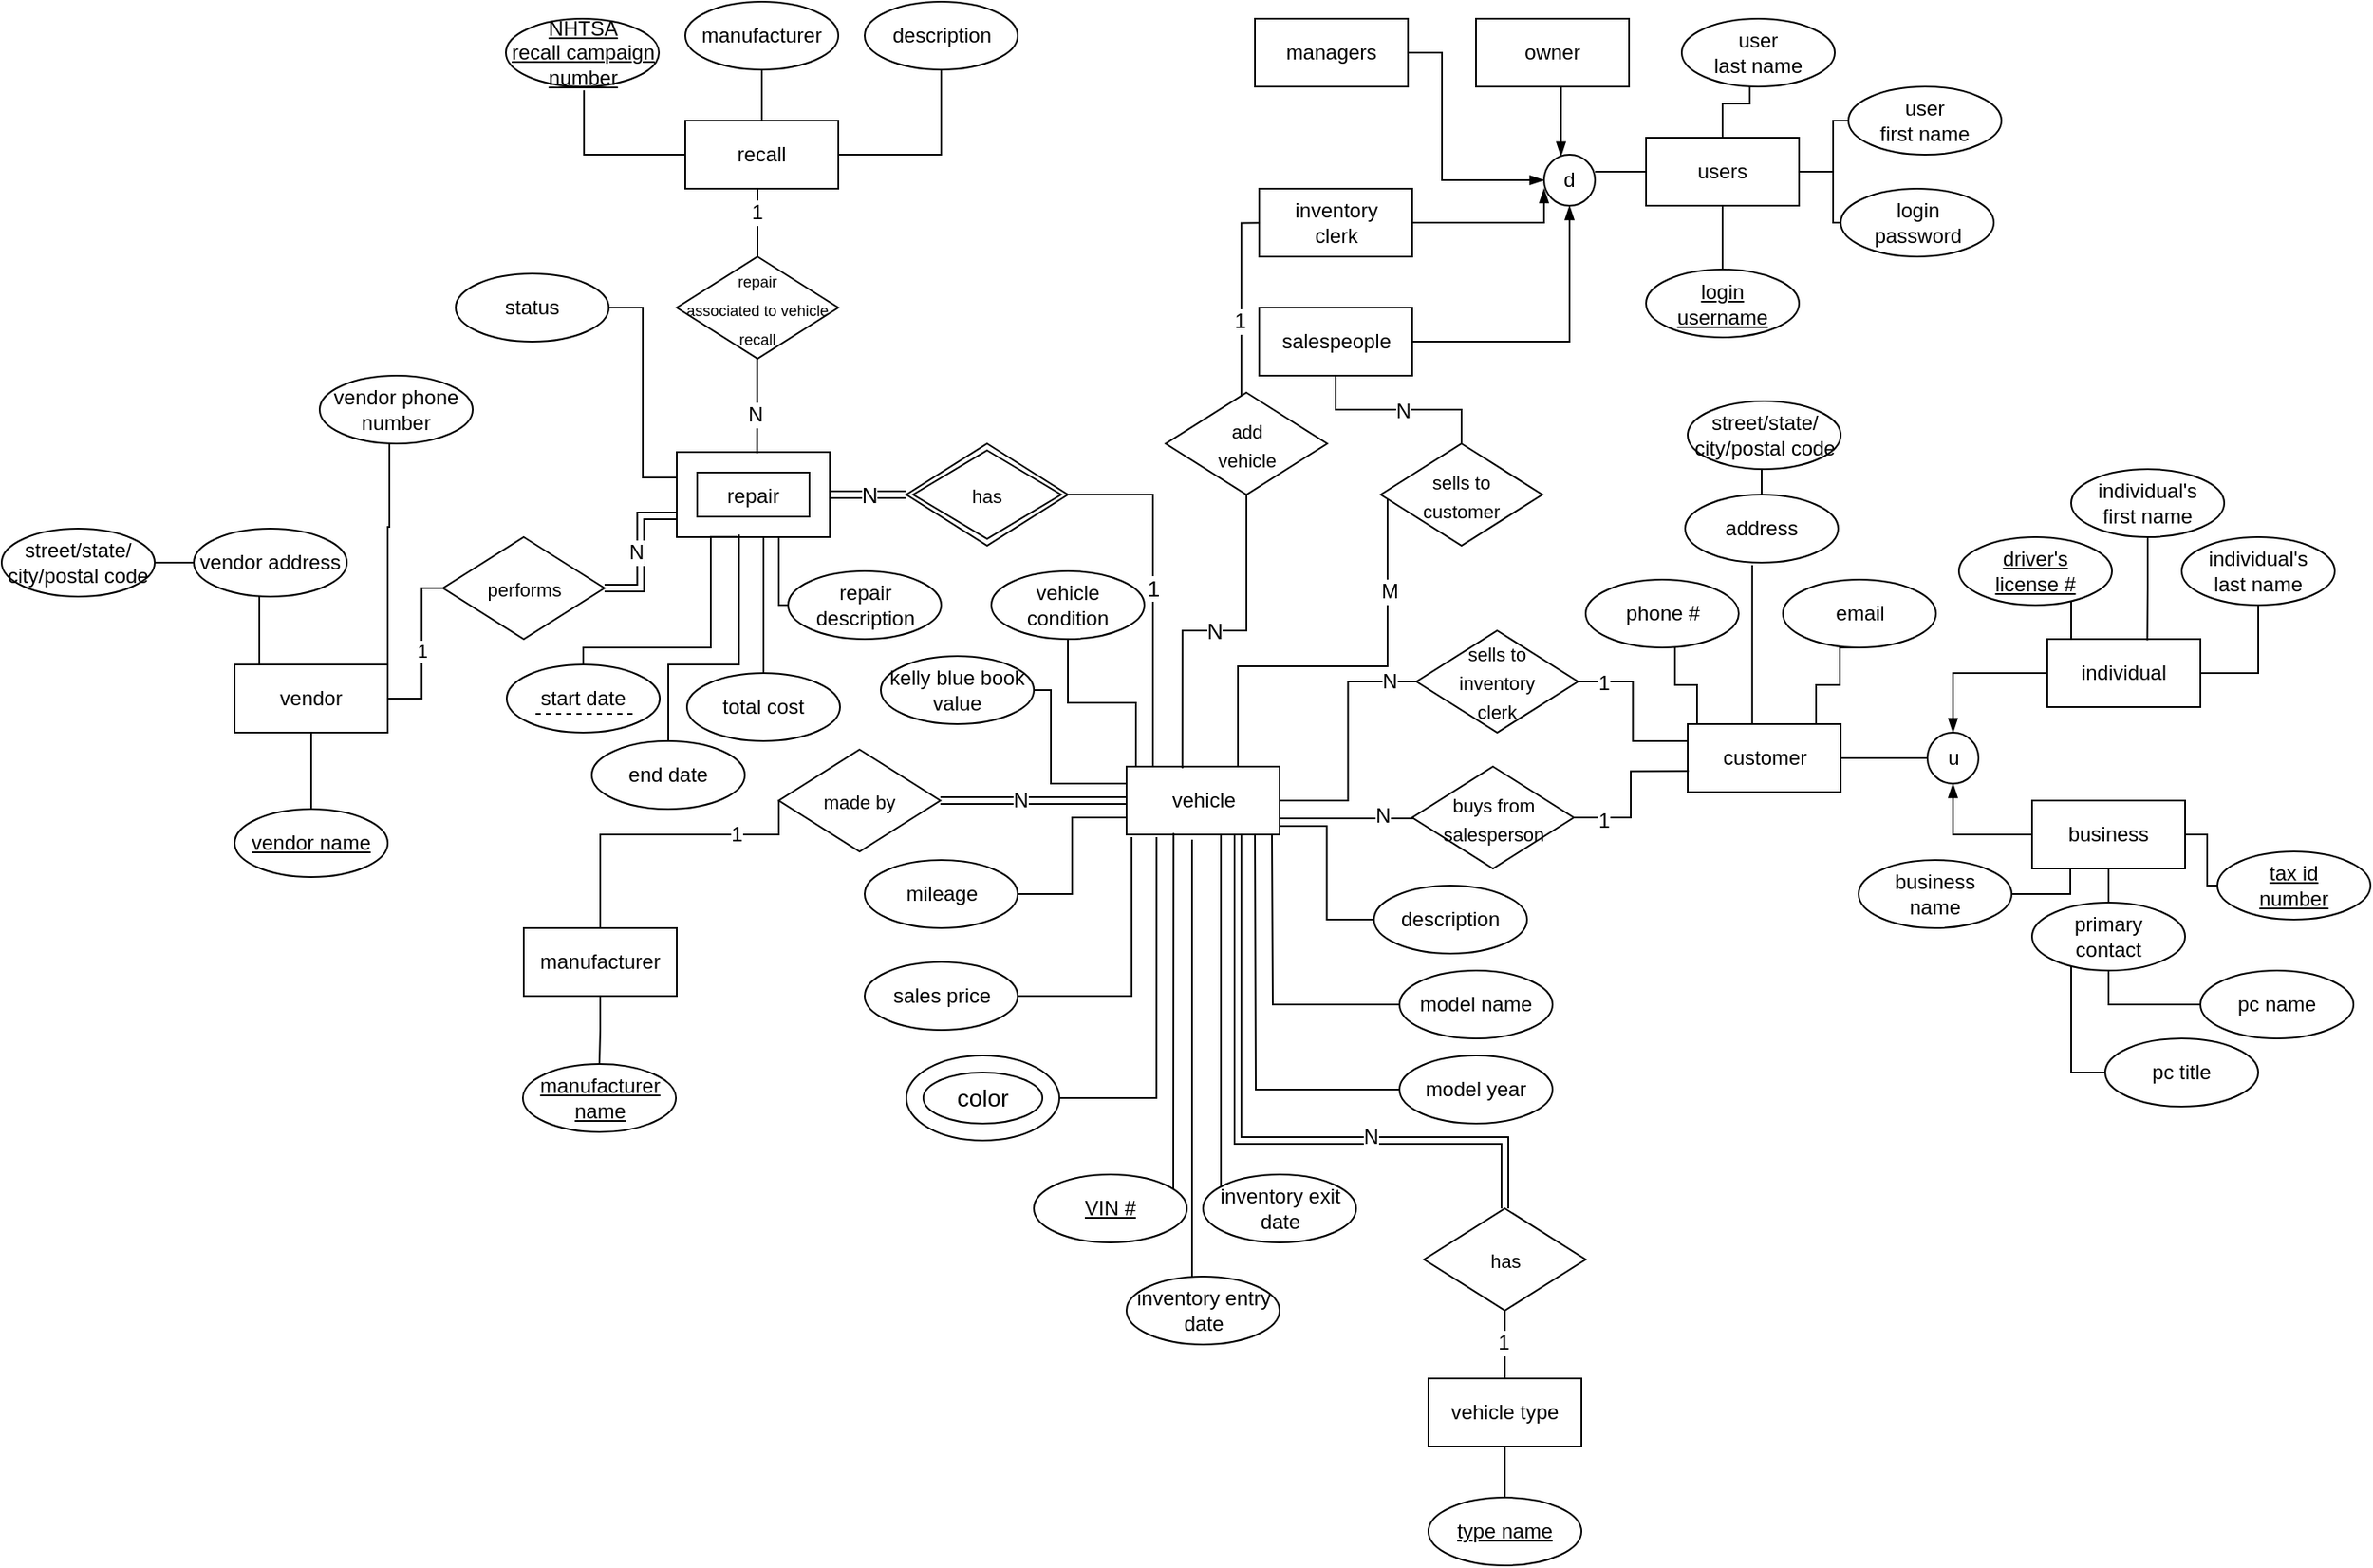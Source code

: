 <mxfile version="10.7.5" type="google"><diagram id="W2DYp6Pfew0mi47RgegF" name="Page-1"><mxGraphModel dx="1655" dy="1715" grid="1" gridSize="10" guides="1" tooltips="1" connect="1" arrows="1" fold="1" page="1" pageScale="1" pageWidth="850" pageHeight="1100" math="0" shadow="0"><root><mxCell id="0"/><mxCell id="1" parent="0"/><mxCell id="PdrXbIxTMjw9efJL4tuT-87" style="edgeStyle=orthogonalEdgeStyle;rounded=0;orthogonalLoop=1;jettySize=auto;html=1;entryX=1;entryY=0.333;entryDx=0;entryDy=0;entryPerimeter=0;fontSize=13;endArrow=none;endFill=0;" parent="1" source="PdrXbIxTMjw9efJL4tuT-6" target="PdrXbIxTMjw9efJL4tuT-11" edge="1"><mxGeometry relative="1" as="geometry"/></mxCell><mxCell id="PdrXbIxTMjw9efJL4tuT-89" style="edgeStyle=orthogonalEdgeStyle;orthogonalLoop=1;jettySize=auto;html=1;fontSize=13;strokeColor=#000000;rounded=0;startArrow=none;startFill=0;endArrow=none;endFill=0;" parent="1" source="PdrXbIxTMjw9efJL4tuT-6" target="PdrXbIxTMjw9efJL4tuT-10" edge="1"><mxGeometry relative="1" as="geometry"><Array as="points"><mxPoint x="625" y="20"/><mxPoint x="641" y="20"/></Array></mxGeometry></mxCell><mxCell id="PdrXbIxTMjw9efJL4tuT-90" style="edgeStyle=orthogonalEdgeStyle;rounded=0;orthogonalLoop=1;jettySize=auto;html=1;startArrow=none;startFill=0;endArrow=none;endFill=0;strokeColor=#000000;fontSize=13;" parent="1" source="PdrXbIxTMjw9efJL4tuT-6" target="PdrXbIxTMjw9efJL4tuT-8" edge="1"><mxGeometry relative="1" as="geometry"/></mxCell><mxCell id="PdrXbIxTMjw9efJL4tuT-91" style="edgeStyle=orthogonalEdgeStyle;rounded=0;orthogonalLoop=1;jettySize=auto;html=1;entryX=0;entryY=0.5;entryDx=0;entryDy=0;startArrow=none;startFill=0;endArrow=none;endFill=0;strokeColor=#000000;fontSize=13;" parent="1" source="PdrXbIxTMjw9efJL4tuT-6" target="PdrXbIxTMjw9efJL4tuT-9" edge="1"><mxGeometry relative="1" as="geometry"/></mxCell><mxCell id="PdrXbIxTMjw9efJL4tuT-92" style="edgeStyle=orthogonalEdgeStyle;rounded=0;orthogonalLoop=1;jettySize=auto;html=1;startArrow=none;startFill=0;endArrow=none;endFill=0;strokeColor=#000000;fontSize=13;" parent="1" source="PdrXbIxTMjw9efJL4tuT-6" target="PdrXbIxTMjw9efJL4tuT-7" edge="1"><mxGeometry relative="1" as="geometry"/></mxCell><mxCell id="PdrXbIxTMjw9efJL4tuT-6" value="users&lt;br&gt;" style="rounded=0;whiteSpace=wrap;html=1;" parent="1" vertex="1"><mxGeometry x="580" y="40" width="90" height="40" as="geometry"/></mxCell><mxCell id="PdrXbIxTMjw9efJL4tuT-7" value="login&lt;br&gt;password" style="ellipse;whiteSpace=wrap;html=1;" parent="1" vertex="1"><mxGeometry x="694.5" y="70" width="90" height="40" as="geometry"/></mxCell><mxCell id="PdrXbIxTMjw9efJL4tuT-8" value="&lt;u&gt;login&lt;br&gt;username&lt;/u&gt;" style="ellipse;whiteSpace=wrap;html=1;" parent="1" vertex="1"><mxGeometry x="580" y="117.5" width="90" height="40" as="geometry"/></mxCell><mxCell id="PdrXbIxTMjw9efJL4tuT-9" value="user&lt;br&gt;first name&lt;br&gt;" style="ellipse;whiteSpace=wrap;html=1;" parent="1" vertex="1"><mxGeometry x="699" y="10" width="90" height="40" as="geometry"/></mxCell><mxCell id="PdrXbIxTMjw9efJL4tuT-10" value="user&lt;br&gt;last name&lt;br&gt;" style="ellipse;whiteSpace=wrap;html=1;" parent="1" vertex="1"><mxGeometry x="601" y="-30" width="90" height="40" as="geometry"/></mxCell><mxCell id="PdrXbIxTMjw9efJL4tuT-88" style="edgeStyle=orthogonalEdgeStyle;rounded=0;orthogonalLoop=1;jettySize=auto;html=1;entryX=0.556;entryY=1;entryDx=0;entryDy=0;entryPerimeter=0;fontSize=13;startArrow=blockThin;startFill=1;endArrow=none;endFill=0;" parent="1" source="PdrXbIxTMjw9efJL4tuT-11" target="PdrXbIxTMjw9efJL4tuT-12" edge="1"><mxGeometry relative="1" as="geometry"><Array as="points"><mxPoint x="530" y="30"/></Array></mxGeometry></mxCell><mxCell id="PdrXbIxTMjw9efJL4tuT-11" value="d" style="ellipse;whiteSpace=wrap;html=1;aspect=fixed;" parent="1" vertex="1"><mxGeometry x="520" y="50" width="30" height="30" as="geometry"/></mxCell><mxCell id="PdrXbIxTMjw9efJL4tuT-12" value="owner&lt;br&gt;" style="rounded=0;whiteSpace=wrap;html=1;" parent="1" vertex="1"><mxGeometry x="480" y="-30" width="90" height="40" as="geometry"/></mxCell><mxCell id="PdrXbIxTMjw9efJL4tuT-93" style="edgeStyle=orthogonalEdgeStyle;rounded=0;orthogonalLoop=1;jettySize=auto;html=1;entryX=0;entryY=0.5;entryDx=0;entryDy=0;startArrow=none;startFill=0;endArrow=blockThin;endFill=1;strokeColor=#000000;fontSize=13;" parent="1" source="PdrXbIxTMjw9efJL4tuT-13" target="PdrXbIxTMjw9efJL4tuT-11" edge="1"><mxGeometry relative="1" as="geometry"><Array as="points"><mxPoint x="460" y="-10"/><mxPoint x="460" y="65"/></Array></mxGeometry></mxCell><mxCell id="PdrXbIxTMjw9efJL4tuT-13" value="managers&lt;br&gt;" style="rounded=0;whiteSpace=wrap;html=1;" parent="1" vertex="1"><mxGeometry x="350" y="-30" width="90" height="40" as="geometry"/></mxCell><mxCell id="PdrXbIxTMjw9efJL4tuT-95" style="edgeStyle=orthogonalEdgeStyle;orthogonalLoop=1;jettySize=auto;html=1;startArrow=none;startFill=0;endArrow=blockThin;endFill=1;strokeColor=#000000;fontSize=13;rounded=0;" parent="1" source="PdrXbIxTMjw9efJL4tuT-14" edge="1"><mxGeometry relative="1" as="geometry"><mxPoint x="520" y="70" as="targetPoint"/><Array as="points"><mxPoint x="520" y="90"/></Array></mxGeometry></mxCell><mxCell id="PdrXbIxTMjw9efJL4tuT-97" value="1" style="edgeStyle=orthogonalEdgeStyle;rounded=0;orthogonalLoop=1;jettySize=auto;html=1;startArrow=none;startFill=0;endArrow=none;endFill=0;strokeColor=#000000;fontSize=13;entryX=1;entryY=0.5;entryDx=0;entryDy=0;" parent="1" source="PdrXbIxTMjw9efJL4tuT-17" target="PdrXbIxTMjw9efJL4tuT-58" edge="1"><mxGeometry relative="1" as="geometry"><Array as="points"><mxPoint x="290" y="250"/></Array></mxGeometry></mxCell><mxCell id="PdrXbIxTMjw9efJL4tuT-99" style="edgeStyle=orthogonalEdgeStyle;rounded=0;orthogonalLoop=1;jettySize=auto;html=1;entryX=0.5;entryY=0;entryDx=0;entryDy=0;startArrow=none;startFill=0;endArrow=none;endFill=0;strokeColor=#000000;fontSize=13;" parent="1" edge="1"><mxGeometry relative="1" as="geometry"><Array as="points"><mxPoint x="342" y="90"/><mxPoint x="342" y="220"/></Array><mxPoint x="354.5" y="90.167" as="sourcePoint"/><mxPoint x="346.167" y="220.167" as="targetPoint"/></mxGeometry></mxCell><mxCell id="oKi_xjAxrb4NkEaOwBJ5-7" value="1" style="text;html=1;resizable=0;points=[];align=center;verticalAlign=middle;labelBackgroundColor=#ffffff;" vertex="1" connectable="0" parent="PdrXbIxTMjw9efJL4tuT-99"><mxGeometry x="-0.045" y="-1" relative="1" as="geometry"><mxPoint as="offset"/></mxGeometry></mxCell><mxCell id="PdrXbIxTMjw9efJL4tuT-14" value="inventory&lt;br&gt;clerk&lt;br&gt;" style="rounded=0;whiteSpace=wrap;html=1;" parent="1" vertex="1"><mxGeometry x="352.5" y="70" width="90" height="40" as="geometry"/></mxCell><mxCell id="PdrXbIxTMjw9efJL4tuT-96" style="edgeStyle=orthogonalEdgeStyle;rounded=0;orthogonalLoop=1;jettySize=auto;html=1;entryX=0.5;entryY=1;entryDx=0;entryDy=0;startArrow=none;startFill=0;endArrow=blockThin;endFill=1;strokeColor=#000000;fontSize=13;" parent="1" source="PdrXbIxTMjw9efJL4tuT-15" target="PdrXbIxTMjw9efJL4tuT-11" edge="1"><mxGeometry relative="1" as="geometry"/></mxCell><mxCell id="PdrXbIxTMjw9efJL4tuT-100" style="edgeStyle=orthogonalEdgeStyle;rounded=0;orthogonalLoop=1;jettySize=auto;html=1;entryX=0.5;entryY=0;entryDx=0;entryDy=0;startArrow=none;startFill=0;endArrow=none;endFill=0;strokeColor=#000000;fontSize=13;" parent="1" source="PdrXbIxTMjw9efJL4tuT-15" target="PdrXbIxTMjw9efJL4tuT-20" edge="1"><mxGeometry relative="1" as="geometry"/></mxCell><mxCell id="oKi_xjAxrb4NkEaOwBJ5-13" value="N" style="text;html=1;resizable=0;points=[];align=center;verticalAlign=middle;labelBackgroundColor=#ffffff;" vertex="1" connectable="0" parent="PdrXbIxTMjw9efJL4tuT-100"><mxGeometry x="0.038" y="-1" relative="1" as="geometry"><mxPoint as="offset"/></mxGeometry></mxCell><mxCell id="PdrXbIxTMjw9efJL4tuT-15" value="salespeople&lt;br&gt;" style="rounded=0;whiteSpace=wrap;html=1;" parent="1" vertex="1"><mxGeometry x="352.5" y="140" width="90" height="40" as="geometry"/></mxCell><mxCell id="PdrXbIxTMjw9efJL4tuT-121" style="edgeStyle=orthogonalEdgeStyle;rounded=0;orthogonalLoop=1;jettySize=auto;html=1;entryX=0.5;entryY=1;entryDx=0;entryDy=0;startArrow=none;startFill=0;endArrow=none;endFill=0;strokeColor=#000000;fontSize=13;" parent="1" source="PdrXbIxTMjw9efJL4tuT-16" target="PdrXbIxTMjw9efJL4tuT-34" edge="1"><mxGeometry relative="1" as="geometry"><Array as="points"><mxPoint x="680" y="362"/><mxPoint x="694" y="362"/></Array></mxGeometry></mxCell><mxCell id="PdrXbIxTMjw9efJL4tuT-122" style="edgeStyle=orthogonalEdgeStyle;rounded=0;orthogonalLoop=1;jettySize=auto;html=1;startArrow=none;startFill=0;endArrow=none;endFill=0;strokeColor=#000000;fontSize=13;" parent="1" source="PdrXbIxTMjw9efJL4tuT-16" target="PdrXbIxTMjw9efJL4tuT-35" edge="1"><mxGeometry relative="1" as="geometry"><Array as="points"><mxPoint x="610" y="362"/><mxPoint x="597" y="362"/></Array></mxGeometry></mxCell><mxCell id="PdrXbIxTMjw9efJL4tuT-123" style="edgeStyle=orthogonalEdgeStyle;rounded=0;orthogonalLoop=1;jettySize=auto;html=1;entryX=0.438;entryY=1.038;entryDx=0;entryDy=0;entryPerimeter=0;startArrow=none;startFill=0;endArrow=none;endFill=0;strokeColor=#000000;fontSize=13;" parent="1" source="PdrXbIxTMjw9efJL4tuT-16" target="PdrXbIxTMjw9efJL4tuT-36" edge="1"><mxGeometry relative="1" as="geometry"><Array as="points"><mxPoint x="643" y="337"/></Array></mxGeometry></mxCell><mxCell id="PdrXbIxTMjw9efJL4tuT-16" value="customer&lt;br&gt;" style="rounded=0;whiteSpace=wrap;html=1;" parent="1" vertex="1"><mxGeometry x="604.5" y="385" width="90" height="40" as="geometry"/></mxCell><mxCell id="PdrXbIxTMjw9efJL4tuT-103" style="edgeStyle=orthogonalEdgeStyle;rounded=0;orthogonalLoop=1;jettySize=auto;html=1;entryX=0;entryY=0.5;entryDx=0;entryDy=0;startArrow=none;startFill=0;endArrow=none;endFill=0;strokeColor=#000000;fontSize=13;" parent="1" source="PdrXbIxTMjw9efJL4tuT-17" target="PdrXbIxTMjw9efJL4tuT-21" edge="1"><mxGeometry relative="1" as="geometry"/></mxCell><mxCell id="oKi_xjAxrb4NkEaOwBJ5-8" value="N" style="text;html=1;resizable=0;points=[];align=center;verticalAlign=middle;labelBackgroundColor=#ffffff;" vertex="1" connectable="0" parent="PdrXbIxTMjw9efJL4tuT-103"><mxGeometry x="0.778" relative="1" as="geometry"><mxPoint as="offset"/></mxGeometry></mxCell><mxCell id="PdrXbIxTMjw9efJL4tuT-104" style="edgeStyle=orthogonalEdgeStyle;rounded=0;orthogonalLoop=1;jettySize=auto;html=1;entryX=0.037;entryY=0.508;entryDx=0;entryDy=0;entryPerimeter=0;startArrow=none;startFill=0;endArrow=none;endFill=0;strokeColor=#000000;fontSize=13;" parent="1" source="PdrXbIxTMjw9efJL4tuT-17" target="PdrXbIxTMjw9efJL4tuT-22" edge="1"><mxGeometry relative="1" as="geometry"><Array as="points"><mxPoint x="404" y="441"/></Array></mxGeometry></mxCell><mxCell id="oKi_xjAxrb4NkEaOwBJ5-10" value="N" style="text;html=1;resizable=0;points=[];align=center;verticalAlign=middle;labelBackgroundColor=#ffffff;" vertex="1" connectable="0" parent="PdrXbIxTMjw9efJL4tuT-104"><mxGeometry x="0.488" y="2" relative="1" as="geometry"><mxPoint as="offset"/></mxGeometry></mxCell><mxCell id="PdrXbIxTMjw9efJL4tuT-17" value="vehicle&lt;br&gt;" style="rounded=0;whiteSpace=wrap;html=1;" parent="1" vertex="1"><mxGeometry x="274.5" y="410" width="90" height="40" as="geometry"/></mxCell><mxCell id="PdrXbIxTMjw9efJL4tuT-102" value="N" style="edgeStyle=orthogonalEdgeStyle;rounded=0;orthogonalLoop=1;jettySize=auto;html=1;entryX=0.365;entryY=0.024;entryDx=0;entryDy=0;entryPerimeter=0;startArrow=none;startFill=0;endArrow=none;endFill=0;strokeColor=#000000;fontSize=13;" parent="1" source="PdrXbIxTMjw9efJL4tuT-18" target="PdrXbIxTMjw9efJL4tuT-17" edge="1"><mxGeometry relative="1" as="geometry"/></mxCell><mxCell id="PdrXbIxTMjw9efJL4tuT-18" value="&lt;font style=&quot;font-size: 11px&quot;&gt;add&lt;br&gt;vehicle&lt;/font&gt;&lt;br style=&quot;font-size: 13px&quot;&gt;" style="shape=rhombus;strokeWidth=1;fontSize=13;perimeter=rhombusPerimeter;whiteSpace=wrap;html=1;align=center;fontSize=14;" parent="1" vertex="1"><mxGeometry x="297.5" y="190" width="95" height="60" as="geometry"/></mxCell><mxCell id="PdrXbIxTMjw9efJL4tuT-101" style="edgeStyle=orthogonalEdgeStyle;rounded=0;orthogonalLoop=1;jettySize=auto;html=1;startArrow=none;startFill=0;endArrow=none;endFill=0;strokeColor=#000000;fontSize=13;exitX=0;exitY=0.5;exitDx=0;exitDy=0;" parent="1" source="PdrXbIxTMjw9efJL4tuT-20" edge="1"><mxGeometry relative="1" as="geometry"><Array as="points"><mxPoint x="428" y="250"/><mxPoint x="428" y="351"/><mxPoint x="340" y="351"/></Array><mxPoint x="428.333" y="263.737" as="sourcePoint"/><mxPoint x="340" y="410" as="targetPoint"/></mxGeometry></mxCell><mxCell id="oKi_xjAxrb4NkEaOwBJ5-12" value="M" style="text;html=1;resizable=0;points=[];align=center;verticalAlign=middle;labelBackgroundColor=#ffffff;" vertex="1" connectable="0" parent="PdrXbIxTMjw9efJL4tuT-101"><mxGeometry x="-0.518" y="1" relative="1" as="geometry"><mxPoint as="offset"/></mxGeometry></mxCell><mxCell id="PdrXbIxTMjw9efJL4tuT-20" value="&lt;font style=&quot;font-size: 11px&quot;&gt;sells to&lt;br&gt;customer&lt;/font&gt;&lt;br style=&quot;font-size: 13px&quot;&gt;" style="shape=rhombus;strokeWidth=1;fontSize=13;perimeter=rhombusPerimeter;whiteSpace=wrap;html=1;align=center;fontSize=14;" parent="1" vertex="1"><mxGeometry x="424" y="220" width="95" height="60" as="geometry"/></mxCell><mxCell id="PdrXbIxTMjw9efJL4tuT-105" style="edgeStyle=orthogonalEdgeStyle;rounded=0;orthogonalLoop=1;jettySize=auto;html=1;entryX=0;entryY=0.25;entryDx=0;entryDy=0;startArrow=none;startFill=0;endArrow=none;endFill=0;strokeColor=#000000;fontSize=13;" parent="1" source="PdrXbIxTMjw9efJL4tuT-21" target="PdrXbIxTMjw9efJL4tuT-16" edge="1"><mxGeometry relative="1" as="geometry"/></mxCell><mxCell id="oKi_xjAxrb4NkEaOwBJ5-9" value="1" style="text;html=1;resizable=0;points=[];align=center;verticalAlign=middle;labelBackgroundColor=#ffffff;" vertex="1" connectable="0" parent="PdrXbIxTMjw9efJL4tuT-105"><mxGeometry x="-0.71" y="-1" relative="1" as="geometry"><mxPoint as="offset"/></mxGeometry></mxCell><mxCell id="PdrXbIxTMjw9efJL4tuT-21" value="&lt;font style=&quot;font-size: 11px&quot;&gt;sells to&lt;br&gt;inventory&lt;br&gt;clerk&lt;/font&gt;&lt;br style=&quot;font-size: 13px&quot;&gt;" style="shape=rhombus;strokeWidth=1;fontSize=13;perimeter=rhombusPerimeter;whiteSpace=wrap;html=1;align=center;fontSize=14;" parent="1" vertex="1"><mxGeometry x="445" y="330" width="95" height="60" as="geometry"/></mxCell><mxCell id="PdrXbIxTMjw9efJL4tuT-106" value="" style="edgeStyle=orthogonalEdgeStyle;rounded=0;orthogonalLoop=1;jettySize=auto;html=1;entryX=0.007;entryY=0.692;entryDx=0;entryDy=0;entryPerimeter=0;startArrow=none;startFill=0;endArrow=none;endFill=0;strokeColor=#000000;fontSize=13;" parent="1" source="PdrXbIxTMjw9efJL4tuT-22" target="PdrXbIxTMjw9efJL4tuT-16" edge="1"><mxGeometry relative="1" as="geometry"><Array as="points"><mxPoint x="571" y="440"/><mxPoint x="571" y="413"/></Array></mxGeometry></mxCell><mxCell id="oKi_xjAxrb4NkEaOwBJ5-16" value="1" style="text;html=1;resizable=0;points=[];align=center;verticalAlign=middle;labelBackgroundColor=#ffffff;" vertex="1" connectable="0" parent="PdrXbIxTMjw9efJL4tuT-106"><mxGeometry x="-0.627" y="-2" relative="1" as="geometry"><mxPoint as="offset"/></mxGeometry></mxCell><mxCell id="PdrXbIxTMjw9efJL4tuT-22" value="&lt;font style=&quot;font-size: 11px&quot;&gt;buys from&lt;br&gt;salesperson&lt;/font&gt;&lt;br style=&quot;font-size: 13px&quot;&gt;" style="shape=rhombus;strokeWidth=1;fontSize=13;perimeter=rhombusPerimeter;whiteSpace=wrap;html=1;align=center;fontSize=14;" parent="1" vertex="1"><mxGeometry x="442.5" y="410" width="95" height="60" as="geometry"/></mxCell><mxCell id="PdrXbIxTMjw9efJL4tuT-107" style="edgeStyle=orthogonalEdgeStyle;rounded=0;orthogonalLoop=1;jettySize=auto;html=1;entryX=1;entryY=0.5;entryDx=0;entryDy=0;startArrow=none;startFill=0;endArrow=none;endFill=0;strokeColor=#000000;fontSize=13;" parent="1" source="PdrXbIxTMjw9efJL4tuT-23" target="PdrXbIxTMjw9efJL4tuT-16" edge="1"><mxGeometry relative="1" as="geometry"/></mxCell><mxCell id="PdrXbIxTMjw9efJL4tuT-23" value="u" style="ellipse;whiteSpace=wrap;html=1;aspect=fixed;" parent="1" vertex="1"><mxGeometry x="745.5" y="390" width="30" height="30" as="geometry"/></mxCell><mxCell id="PdrXbIxTMjw9efJL4tuT-109" style="edgeStyle=orthogonalEdgeStyle;rounded=0;orthogonalLoop=1;jettySize=auto;html=1;entryX=0.5;entryY=1;entryDx=0;entryDy=0;startArrow=none;startFill=0;endArrow=blockThin;endFill=1;strokeColor=#000000;fontSize=13;" parent="1" source="PdrXbIxTMjw9efJL4tuT-24" target="PdrXbIxTMjw9efJL4tuT-23" edge="1"><mxGeometry relative="1" as="geometry"/></mxCell><mxCell id="PdrXbIxTMjw9efJL4tuT-24" value="business&lt;br&gt;" style="rounded=0;whiteSpace=wrap;html=1;" parent="1" vertex="1"><mxGeometry x="807" y="430" width="90" height="40" as="geometry"/></mxCell><mxCell id="PdrXbIxTMjw9efJL4tuT-108" style="edgeStyle=orthogonalEdgeStyle;rounded=0;orthogonalLoop=1;jettySize=auto;html=1;startArrow=none;startFill=0;endArrow=blockThin;endFill=1;strokeColor=#000000;fontSize=13;" parent="1" source="PdrXbIxTMjw9efJL4tuT-25" target="PdrXbIxTMjw9efJL4tuT-23" edge="1"><mxGeometry relative="1" as="geometry"/></mxCell><mxCell id="PdrXbIxTMjw9efJL4tuT-25" value="individual&lt;br&gt;" style="rounded=0;whiteSpace=wrap;html=1;" parent="1" vertex="1"><mxGeometry x="816" y="335" width="90" height="40" as="geometry"/></mxCell><mxCell id="PdrXbIxTMjw9efJL4tuT-111" style="edgeStyle=orthogonalEdgeStyle;rounded=0;orthogonalLoop=1;jettySize=auto;html=1;entryX=0.653;entryY=0.02;entryDx=0;entryDy=0;entryPerimeter=0;startArrow=none;startFill=0;endArrow=none;endFill=0;strokeColor=#000000;fontSize=13;" parent="1" source="PdrXbIxTMjw9efJL4tuT-26" target="PdrXbIxTMjw9efJL4tuT-25" edge="1"><mxGeometry relative="1" as="geometry"/></mxCell><mxCell id="PdrXbIxTMjw9efJL4tuT-26" value="individual's&lt;br&gt;first name&lt;br&gt;" style="ellipse;whiteSpace=wrap;html=1;" parent="1" vertex="1"><mxGeometry x="830" y="235" width="90" height="40" as="geometry"/></mxCell><mxCell id="PdrXbIxTMjw9efJL4tuT-113" style="edgeStyle=orthogonalEdgeStyle;rounded=0;orthogonalLoop=1;jettySize=auto;html=1;entryX=1;entryY=0.5;entryDx=0;entryDy=0;startArrow=none;startFill=0;endArrow=none;endFill=0;strokeColor=#000000;fontSize=13;" parent="1" source="PdrXbIxTMjw9efJL4tuT-27" target="PdrXbIxTMjw9efJL4tuT-25" edge="1"><mxGeometry relative="1" as="geometry"/></mxCell><mxCell id="PdrXbIxTMjw9efJL4tuT-27" value="individual's&lt;br&gt;last name&lt;br&gt;" style="ellipse;whiteSpace=wrap;html=1;" parent="1" vertex="1"><mxGeometry x="895" y="275" width="90" height="40" as="geometry"/></mxCell><mxCell id="PdrXbIxTMjw9efJL4tuT-110" style="edgeStyle=orthogonalEdgeStyle;rounded=0;orthogonalLoop=1;jettySize=auto;html=1;startArrow=none;startFill=0;endArrow=none;endFill=0;strokeColor=#000000;fontSize=13;" parent="1" source="PdrXbIxTMjw9efJL4tuT-28" target="PdrXbIxTMjw9efJL4tuT-25" edge="1"><mxGeometry relative="1" as="geometry"><Array as="points"><mxPoint x="830" y="320"/><mxPoint x="830" y="320"/></Array></mxGeometry></mxCell><mxCell id="PdrXbIxTMjw9efJL4tuT-28" value="&lt;u&gt;driver's&lt;br&gt;license #&lt;/u&gt;&lt;br&gt;" style="ellipse;whiteSpace=wrap;html=1;" parent="1" vertex="1"><mxGeometry x="764" y="275" width="90" height="40" as="geometry"/></mxCell><mxCell id="PdrXbIxTMjw9efJL4tuT-120" style="edgeStyle=orthogonalEdgeStyle;rounded=0;orthogonalLoop=1;jettySize=auto;html=1;entryX=0.25;entryY=1;entryDx=0;entryDy=0;startArrow=none;startFill=0;endArrow=none;endFill=0;strokeColor=#000000;fontSize=13;" parent="1" source="PdrXbIxTMjw9efJL4tuT-29" target="PdrXbIxTMjw9efJL4tuT-24" edge="1"><mxGeometry relative="1" as="geometry"><Array as="points"><mxPoint x="829" y="485"/></Array></mxGeometry></mxCell><mxCell id="PdrXbIxTMjw9efJL4tuT-29" value="business&lt;br&gt;name&lt;br&gt;" style="ellipse;whiteSpace=wrap;html=1;" parent="1" vertex="1"><mxGeometry x="705" y="465" width="90" height="40" as="geometry"/></mxCell><mxCell id="PdrXbIxTMjw9efJL4tuT-115" style="edgeStyle=orthogonalEdgeStyle;rounded=0;orthogonalLoop=1;jettySize=auto;html=1;startArrow=none;startFill=0;endArrow=none;endFill=0;strokeColor=#000000;fontSize=13;" parent="1" source="PdrXbIxTMjw9efJL4tuT-30" target="PdrXbIxTMjw9efJL4tuT-24" edge="1"><mxGeometry relative="1" as="geometry"><Array as="points"><mxPoint x="910" y="480"/><mxPoint x="910" y="450"/></Array></mxGeometry></mxCell><mxCell id="PdrXbIxTMjw9efJL4tuT-30" value="&lt;u&gt;tax id&lt;br&gt;number&lt;/u&gt;&lt;br&gt;" style="ellipse;whiteSpace=wrap;html=1;" parent="1" vertex="1"><mxGeometry x="916" y="460" width="90" height="40" as="geometry"/></mxCell><mxCell id="PdrXbIxTMjw9efJL4tuT-118" style="edgeStyle=orthogonalEdgeStyle;rounded=0;orthogonalLoop=1;jettySize=auto;html=1;entryX=0.5;entryY=1;entryDx=0;entryDy=0;startArrow=none;startFill=0;endArrow=none;endFill=0;strokeColor=#000000;fontSize=13;" parent="1" source="PdrXbIxTMjw9efJL4tuT-31" target="PdrXbIxTMjw9efJL4tuT-24" edge="1"><mxGeometry relative="1" as="geometry"/></mxCell><mxCell id="PdrXbIxTMjw9efJL4tuT-31" value="primary&lt;br&gt;contact&lt;br&gt;" style="ellipse;whiteSpace=wrap;html=1;" parent="1" vertex="1"><mxGeometry x="807" y="490" width="90" height="40" as="geometry"/></mxCell><mxCell id="PdrXbIxTMjw9efJL4tuT-116" style="edgeStyle=orthogonalEdgeStyle;rounded=0;orthogonalLoop=1;jettySize=auto;html=1;entryX=0.5;entryY=1;entryDx=0;entryDy=0;startArrow=none;startFill=0;endArrow=none;endFill=0;strokeColor=#000000;fontSize=13;" parent="1" source="PdrXbIxTMjw9efJL4tuT-32" target="PdrXbIxTMjw9efJL4tuT-31" edge="1"><mxGeometry relative="1" as="geometry"/></mxCell><mxCell id="PdrXbIxTMjw9efJL4tuT-32" value="pc name&lt;br&gt;" style="ellipse;whiteSpace=wrap;html=1;" parent="1" vertex="1"><mxGeometry x="906" y="530" width="90" height="40" as="geometry"/></mxCell><mxCell id="PdrXbIxTMjw9efJL4tuT-117" style="edgeStyle=orthogonalEdgeStyle;rounded=0;orthogonalLoop=1;jettySize=auto;html=1;startArrow=none;startFill=0;endArrow=none;endFill=0;strokeColor=#000000;fontSize=13;" parent="1" source="PdrXbIxTMjw9efJL4tuT-33" target="PdrXbIxTMjw9efJL4tuT-31" edge="1"><mxGeometry relative="1" as="geometry"><mxPoint x="830" y="540" as="targetPoint"/><Array as="points"><mxPoint x="830" y="590"/></Array></mxGeometry></mxCell><mxCell id="PdrXbIxTMjw9efJL4tuT-33" value="pc title&lt;br&gt;" style="ellipse;whiteSpace=wrap;html=1;" parent="1" vertex="1"><mxGeometry x="850" y="570" width="90" height="40" as="geometry"/></mxCell><mxCell id="PdrXbIxTMjw9efJL4tuT-34" value="email&lt;br&gt;" style="ellipse;whiteSpace=wrap;html=1;" parent="1" vertex="1"><mxGeometry x="660.5" y="300" width="90" height="40" as="geometry"/></mxCell><mxCell id="PdrXbIxTMjw9efJL4tuT-35" value="phone #&lt;br&gt;" style="ellipse;whiteSpace=wrap;html=1;" parent="1" vertex="1"><mxGeometry x="544.5" y="300" width="90" height="40" as="geometry"/></mxCell><mxCell id="PdrXbIxTMjw9efJL4tuT-124" style="edgeStyle=orthogonalEdgeStyle;rounded=0;orthogonalLoop=1;jettySize=auto;html=1;startArrow=none;startFill=0;endArrow=none;endFill=0;strokeColor=#000000;fontSize=13;" parent="1" source="PdrXbIxTMjw9efJL4tuT-36" edge="1"><mxGeometry relative="1" as="geometry"><mxPoint x="648" y="240" as="targetPoint"/></mxGeometry></mxCell><mxCell id="PdrXbIxTMjw9efJL4tuT-36" value="address&lt;br&gt;" style="ellipse;whiteSpace=wrap;html=1;" parent="1" vertex="1"><mxGeometry x="603" y="250" width="90" height="40" as="geometry"/></mxCell><mxCell id="PdrXbIxTMjw9efJL4tuT-131" style="edgeStyle=orthogonalEdgeStyle;rounded=0;orthogonalLoop=1;jettySize=auto;html=1;entryX=0.307;entryY=0.977;entryDx=0;entryDy=0;entryPerimeter=0;startArrow=none;startFill=0;endArrow=none;endFill=0;strokeColor=#000000;fontSize=13;" parent="1" source="PdrXbIxTMjw9efJL4tuT-37" target="PdrXbIxTMjw9efJL4tuT-17" edge="1"><mxGeometry relative="1" as="geometry"><Array as="points"><mxPoint x="302" y="630"/><mxPoint x="302" y="630"/></Array></mxGeometry></mxCell><mxCell id="PdrXbIxTMjw9efJL4tuT-37" value="&lt;u&gt;VIN #&lt;/u&gt;&lt;br&gt;" style="ellipse;whiteSpace=wrap;html=1;" parent="1" vertex="1"><mxGeometry x="220" y="650" width="90" height="40" as="geometry"/></mxCell><mxCell id="PdrXbIxTMjw9efJL4tuT-40" value="street/state/&lt;br&gt;city/postal code&lt;br&gt;" style="ellipse;whiteSpace=wrap;html=1;" parent="1" vertex="1"><mxGeometry x="604.5" y="195" width="90" height="40" as="geometry"/></mxCell><mxCell id="PdrXbIxTMjw9efJL4tuT-136" style="edgeStyle=orthogonalEdgeStyle;rounded=0;orthogonalLoop=1;jettySize=auto;html=1;startArrow=none;startFill=0;endArrow=none;endFill=0;strokeColor=#000000;fontSize=13;" parent="1" source="PdrXbIxTMjw9efJL4tuT-41" edge="1"><mxGeometry relative="1" as="geometry"><mxPoint x="350" y="450" as="targetPoint"/></mxGeometry></mxCell><mxCell id="PdrXbIxTMjw9efJL4tuT-41" value="model year&lt;br&gt;" style="ellipse;whiteSpace=wrap;html=1;" parent="1" vertex="1"><mxGeometry x="435" y="580" width="90" height="40" as="geometry"/></mxCell><mxCell id="PdrXbIxTMjw9efJL4tuT-138" style="edgeStyle=orthogonalEdgeStyle;rounded=0;orthogonalLoop=1;jettySize=auto;html=1;entryX=0.998;entryY=0.876;entryDx=0;entryDy=0;entryPerimeter=0;startArrow=none;startFill=0;endArrow=none;endFill=0;strokeColor=#000000;fontSize=13;" parent="1" source="PdrXbIxTMjw9efJL4tuT-43" target="PdrXbIxTMjw9efJL4tuT-17" edge="1"><mxGeometry relative="1" as="geometry"/></mxCell><mxCell id="PdrXbIxTMjw9efJL4tuT-43" value="description&lt;br&gt;" style="ellipse;whiteSpace=wrap;html=1;" parent="1" vertex="1"><mxGeometry x="420" y="480" width="90" height="40" as="geometry"/></mxCell><mxCell id="PdrXbIxTMjw9efJL4tuT-132" style="edgeStyle=orthogonalEdgeStyle;rounded=0;orthogonalLoop=1;jettySize=auto;html=1;startArrow=none;startFill=0;endArrow=none;endFill=0;strokeColor=#000000;fontSize=13;" parent="1" source="PdrXbIxTMjw9efJL4tuT-44" edge="1"><mxGeometry relative="1" as="geometry"><mxPoint x="313" y="453" as="targetPoint"/><Array as="points"><mxPoint x="313" y="555"/></Array></mxGeometry></mxCell><mxCell id="PdrXbIxTMjw9efJL4tuT-44" value="inventory entry date&lt;br&gt;" style="ellipse;whiteSpace=wrap;html=1;" parent="1" vertex="1"><mxGeometry x="274.5" y="710" width="90" height="40" as="geometry"/></mxCell><mxCell id="PdrXbIxTMjw9efJL4tuT-133" style="edgeStyle=orthogonalEdgeStyle;rounded=0;orthogonalLoop=1;jettySize=auto;html=1;entryX=0.75;entryY=1;entryDx=0;entryDy=0;startArrow=none;startFill=0;endArrow=none;endFill=0;strokeColor=#000000;fontSize=13;" parent="1" source="PdrXbIxTMjw9efJL4tuT-45" target="PdrXbIxTMjw9efJL4tuT-17" edge="1"><mxGeometry relative="1" as="geometry"><Array as="points"><mxPoint x="330" y="450"/></Array></mxGeometry></mxCell><mxCell id="PdrXbIxTMjw9efJL4tuT-45" value="inventory exit date&lt;br&gt;" style="ellipse;whiteSpace=wrap;html=1;" parent="1" vertex="1"><mxGeometry x="319.5" y="650" width="90" height="40" as="geometry"/></mxCell><mxCell id="PdrXbIxTMjw9efJL4tuT-129" style="edgeStyle=orthogonalEdgeStyle;rounded=0;orthogonalLoop=1;jettySize=auto;html=1;entryX=0.033;entryY=1.036;entryDx=0;entryDy=0;entryPerimeter=0;startArrow=none;startFill=0;endArrow=none;endFill=0;strokeColor=#000000;fontSize=13;" parent="1" source="PdrXbIxTMjw9efJL4tuT-46" target="PdrXbIxTMjw9efJL4tuT-17" edge="1"><mxGeometry relative="1" as="geometry"/></mxCell><mxCell id="PdrXbIxTMjw9efJL4tuT-46" value="sales price&lt;br&gt;" style="ellipse;whiteSpace=wrap;html=1;" parent="1" vertex="1"><mxGeometry x="120.5" y="525" width="90" height="40" as="geometry"/></mxCell><mxCell id="PdrXbIxTMjw9efJL4tuT-130" style="edgeStyle=orthogonalEdgeStyle;rounded=0;orthogonalLoop=1;jettySize=auto;html=1;entryX=0.196;entryY=1.036;entryDx=0;entryDy=0;entryPerimeter=0;startArrow=none;startFill=0;endArrow=none;endFill=0;strokeColor=#000000;fontSize=13;" parent="1" source="PdrXbIxTMjw9efJL4tuT-49" target="PdrXbIxTMjw9efJL4tuT-17" edge="1"><mxGeometry relative="1" as="geometry"/></mxCell><mxCell id="PdrXbIxTMjw9efJL4tuT-49" value="color" style="ellipse;shape=doubleEllipse;margin=10;strokeWidth=1;fontSize=14;whiteSpace=wrap;html=1;align=center;perimeterSpacing=0;shadow=0;" parent="1" vertex="1"><mxGeometry x="145" y="580" width="90" height="50" as="geometry"/></mxCell><mxCell id="PdrXbIxTMjw9efJL4tuT-128" style="edgeStyle=orthogonalEdgeStyle;rounded=0;orthogonalLoop=1;jettySize=auto;html=1;entryX=0;entryY=0.75;entryDx=0;entryDy=0;startArrow=none;startFill=0;endArrow=none;endFill=0;strokeColor=#000000;fontSize=13;" parent="1" source="PdrXbIxTMjw9efJL4tuT-50" target="PdrXbIxTMjw9efJL4tuT-17" edge="1"><mxGeometry relative="1" as="geometry"/></mxCell><mxCell id="PdrXbIxTMjw9efJL4tuT-50" value="mileage&lt;br&gt;" style="ellipse;whiteSpace=wrap;html=1;" parent="1" vertex="1"><mxGeometry x="120.5" y="465" width="90" height="40" as="geometry"/></mxCell><mxCell id="PdrXbIxTMjw9efJL4tuT-126" style="edgeStyle=orthogonalEdgeStyle;rounded=0;orthogonalLoop=1;jettySize=auto;html=1;entryX=0;entryY=0.5;entryDx=0;entryDy=0;startArrow=none;startFill=0;endArrow=none;endFill=0;strokeColor=#000000;fontSize=13;" parent="1" source="PdrXbIxTMjw9efJL4tuT-52" target="PdrXbIxTMjw9efJL4tuT-17" edge="1"><mxGeometry relative="1" as="geometry"><Array as="points"><mxPoint x="230" y="365"/><mxPoint x="230" y="420"/><mxPoint x="274" y="420"/></Array></mxGeometry></mxCell><mxCell id="PdrXbIxTMjw9efJL4tuT-52" value="kelly blue book&lt;br&gt;value&lt;br&gt;" style="ellipse;whiteSpace=wrap;html=1;" parent="1" vertex="1"><mxGeometry x="130" y="345" width="90" height="40" as="geometry"/></mxCell><mxCell id="PdrXbIxTMjw9efJL4tuT-125" style="edgeStyle=orthogonalEdgeStyle;rounded=0;orthogonalLoop=1;jettySize=auto;html=1;entryX=0.061;entryY=0;entryDx=0;entryDy=0;entryPerimeter=0;startArrow=none;startFill=0;endArrow=none;endFill=0;strokeColor=#000000;fontSize=13;" parent="1" source="PdrXbIxTMjw9efJL4tuT-53" target="PdrXbIxTMjw9efJL4tuT-17" edge="1"><mxGeometry relative="1" as="geometry"/></mxCell><mxCell id="PdrXbIxTMjw9efJL4tuT-53" value="vehicle&lt;br&gt;condition&lt;br&gt;" style="ellipse;whiteSpace=wrap;html=1;" parent="1" vertex="1"><mxGeometry x="195" y="295" width="90" height="40" as="geometry"/></mxCell><mxCell id="PdrXbIxTMjw9efJL4tuT-137" style="edgeStyle=orthogonalEdgeStyle;rounded=0;orthogonalLoop=1;jettySize=auto;html=1;startArrow=none;startFill=0;endArrow=none;endFill=0;strokeColor=#000000;fontSize=13;" parent="1" source="PdrXbIxTMjw9efJL4tuT-54" edge="1"><mxGeometry relative="1" as="geometry"><mxPoint x="360" y="450" as="targetPoint"/></mxGeometry></mxCell><mxCell id="PdrXbIxTMjw9efJL4tuT-54" value="model name&lt;br&gt;" style="ellipse;whiteSpace=wrap;html=1;" parent="1" vertex="1"><mxGeometry x="435" y="530" width="90" height="40" as="geometry"/></mxCell><mxCell id="PdrXbIxTMjw9efJL4tuT-56" value="&lt;font style=&quot;font-size: 12px&quot;&gt;repair&lt;/font&gt;" style="shape=ext;strokeWidth=1;margin=10;double=1;whiteSpace=wrap;html=1;align=center;fontSize=14;shadow=0;" parent="1" vertex="1"><mxGeometry x="10" y="225" width="90" height="50" as="geometry"/></mxCell><mxCell id="PdrXbIxTMjw9efJL4tuT-140" value="N" style="edgeStyle=orthogonalEdgeStyle;rounded=0;orthogonalLoop=1;jettySize=auto;html=1;entryX=1;entryY=0.5;entryDx=0;entryDy=0;startArrow=none;startFill=0;endArrow=none;endFill=0;strokeColor=#000000;fontSize=13;shape=link;" parent="1" source="PdrXbIxTMjw9efJL4tuT-58" target="PdrXbIxTMjw9efJL4tuT-56" edge="1"><mxGeometry relative="1" as="geometry"/></mxCell><mxCell id="PdrXbIxTMjw9efJL4tuT-58" value="&lt;span style=&quot;font-size: 11px&quot;&gt;has&lt;/span&gt;" style="shape=rhombus;double=1;strokeWidth=1;fontSize=17;perimeter=rhombusPerimeter;whiteSpace=wrap;html=1;align=center;fontSize=14;shadow=0;" parent="1" vertex="1"><mxGeometry x="145" y="220" width="95" height="60" as="geometry"/></mxCell><mxCell id="PdrXbIxTMjw9efJL4tuT-153" style="edgeStyle=orthogonalEdgeStyle;rounded=0;orthogonalLoop=1;jettySize=auto;html=1;entryX=0.525;entryY=0.016;entryDx=0;entryDy=0;entryPerimeter=0;startArrow=none;startFill=0;endArrow=none;endFill=0;strokeColor=#000000;fontSize=13;" parent="1" source="PdrXbIxTMjw9efJL4tuT-59" target="PdrXbIxTMjw9efJL4tuT-56" edge="1"><mxGeometry relative="1" as="geometry"><Array as="points"><mxPoint x="57" y="198"/></Array></mxGeometry></mxCell><mxCell id="oKi_xjAxrb4NkEaOwBJ5-14" value="N" style="text;html=1;resizable=0;points=[];align=center;verticalAlign=middle;labelBackgroundColor=#ffffff;" vertex="1" connectable="0" parent="PdrXbIxTMjw9efJL4tuT-153"><mxGeometry x="0.167" y="-2" relative="1" as="geometry"><mxPoint as="offset"/></mxGeometry></mxCell><mxCell id="PdrXbIxTMjw9efJL4tuT-154" style="edgeStyle=orthogonalEdgeStyle;rounded=0;orthogonalLoop=1;jettySize=auto;html=1;entryX=0.472;entryY=0.99;entryDx=0;entryDy=0;entryPerimeter=0;startArrow=none;startFill=0;endArrow=none;endFill=0;strokeColor=#000000;fontSize=13;" parent="1" source="PdrXbIxTMjw9efJL4tuT-59" target="PdrXbIxTMjw9efJL4tuT-60" edge="1"><mxGeometry relative="1" as="geometry"/></mxCell><mxCell id="oKi_xjAxrb4NkEaOwBJ5-15" value="1" style="text;html=1;resizable=0;points=[];align=center;verticalAlign=middle;labelBackgroundColor=#ffffff;" vertex="1" connectable="0" parent="PdrXbIxTMjw9efJL4tuT-154"><mxGeometry x="0.303" y="1" relative="1" as="geometry"><mxPoint as="offset"/></mxGeometry></mxCell><mxCell id="PdrXbIxTMjw9efJL4tuT-59" value="&lt;font style=&quot;font-size: 9px&quot;&gt;repair &lt;br&gt;associated to vehicle recall&lt;/font&gt;&lt;br style=&quot;font-size: 13px&quot;&gt;" style="shape=rhombus;strokeWidth=1;fontSize=13;perimeter=rhombusPerimeter;whiteSpace=wrap;html=1;align=center;fontSize=14;" parent="1" vertex="1"><mxGeometry x="10" y="110" width="95" height="60" as="geometry"/></mxCell><mxCell id="PdrXbIxTMjw9efJL4tuT-155" style="edgeStyle=orthogonalEdgeStyle;rounded=0;orthogonalLoop=1;jettySize=auto;html=1;entryX=0.5;entryY=1;entryDx=0;entryDy=0;startArrow=none;startFill=0;endArrow=none;endFill=0;strokeColor=#000000;fontSize=13;" parent="1" source="PdrXbIxTMjw9efJL4tuT-60" target="PdrXbIxTMjw9efJL4tuT-63" edge="1"><mxGeometry relative="1" as="geometry"/></mxCell><mxCell id="PdrXbIxTMjw9efJL4tuT-156" style="edgeStyle=orthogonalEdgeStyle;rounded=0;orthogonalLoop=1;jettySize=auto;html=1;entryX=0.5;entryY=1;entryDx=0;entryDy=0;startArrow=none;startFill=0;endArrow=none;endFill=0;strokeColor=#000000;fontSize=13;" parent="1" source="PdrXbIxTMjw9efJL4tuT-60" target="PdrXbIxTMjw9efJL4tuT-62" edge="1"><mxGeometry relative="1" as="geometry"/></mxCell><mxCell id="PdrXbIxTMjw9efJL4tuT-157" style="edgeStyle=orthogonalEdgeStyle;rounded=0;orthogonalLoop=1;jettySize=auto;html=1;entryX=0.51;entryY=1.052;entryDx=0;entryDy=0;entryPerimeter=0;startArrow=none;startFill=0;endArrow=none;endFill=0;strokeColor=#000000;fontSize=13;" parent="1" source="PdrXbIxTMjw9efJL4tuT-60" target="PdrXbIxTMjw9efJL4tuT-61" edge="1"><mxGeometry relative="1" as="geometry"/></mxCell><mxCell id="PdrXbIxTMjw9efJL4tuT-60" value="recall&lt;br&gt;" style="rounded=0;whiteSpace=wrap;html=1;" parent="1" vertex="1"><mxGeometry x="15" y="30" width="90" height="40" as="geometry"/></mxCell><mxCell id="PdrXbIxTMjw9efJL4tuT-61" value="&lt;u&gt;NHTSA&lt;br&gt;recall campaign number&lt;/u&gt;&lt;br&gt;" style="ellipse;whiteSpace=wrap;html=1;" parent="1" vertex="1"><mxGeometry x="-90.5" y="-30" width="90" height="40" as="geometry"/></mxCell><mxCell id="PdrXbIxTMjw9efJL4tuT-62" value="manufacturer&lt;br&gt;" style="ellipse;whiteSpace=wrap;html=1;" parent="1" vertex="1"><mxGeometry x="15" y="-40" width="90" height="40" as="geometry"/></mxCell><mxCell id="PdrXbIxTMjw9efJL4tuT-63" value="description&lt;br&gt;" style="ellipse;whiteSpace=wrap;html=1;" parent="1" vertex="1"><mxGeometry x="120.5" y="-40" width="90" height="40" as="geometry"/></mxCell><mxCell id="PdrXbIxTMjw9efJL4tuT-152" style="edgeStyle=orthogonalEdgeStyle;rounded=0;orthogonalLoop=1;jettySize=auto;html=1;entryX=0;entryY=0.3;entryDx=0;entryDy=0;entryPerimeter=0;startArrow=none;startFill=0;endArrow=none;endFill=0;strokeColor=#000000;fontSize=13;" parent="1" source="PdrXbIxTMjw9efJL4tuT-64" target="PdrXbIxTMjw9efJL4tuT-56" edge="1"><mxGeometry relative="1" as="geometry"/></mxCell><mxCell id="PdrXbIxTMjw9efJL4tuT-64" value="status&lt;br&gt;" style="ellipse;whiteSpace=wrap;html=1;" parent="1" vertex="1"><mxGeometry x="-120" y="120" width="90" height="40" as="geometry"/></mxCell><mxCell id="PdrXbIxTMjw9efJL4tuT-143" style="edgeStyle=orthogonalEdgeStyle;rounded=0;orthogonalLoop=1;jettySize=auto;html=1;startArrow=none;startFill=0;endArrow=none;endFill=0;strokeColor=#000000;fontSize=13;" parent="1" source="PdrXbIxTMjw9efJL4tuT-71" target="PdrXbIxTMjw9efJL4tuT-56" edge="1"><mxGeometry relative="1" as="geometry"><mxPoint x="70" y="280" as="targetPoint"/><Array as="points"><mxPoint x="70" y="315"/></Array></mxGeometry></mxCell><mxCell id="PdrXbIxTMjw9efJL4tuT-71" value="repair&lt;br&gt;description&lt;br&gt;" style="ellipse;whiteSpace=wrap;html=1;" parent="1" vertex="1"><mxGeometry x="75.5" y="295" width="90" height="40" as="geometry"/></mxCell><mxCell id="oKi_xjAxrb4NkEaOwBJ5-46" style="edgeStyle=orthogonalEdgeStyle;rounded=0;orthogonalLoop=1;jettySize=auto;html=1;exitX=0.5;exitY=0;exitDx=0;exitDy=0;entryX=0.407;entryY=0.97;entryDx=0;entryDy=0;entryPerimeter=0;endArrow=none;endFill=0;" edge="1" parent="1" source="PdrXbIxTMjw9efJL4tuT-72" target="PdrXbIxTMjw9efJL4tuT-56"><mxGeometry relative="1" as="geometry"><Array as="points"><mxPoint x="5" y="350"/><mxPoint x="47" y="350"/></Array></mxGeometry></mxCell><mxCell id="PdrXbIxTMjw9efJL4tuT-72" value="end date&lt;br&gt;" style="ellipse;whiteSpace=wrap;html=1;" parent="1" vertex="1"><mxGeometry x="-40" y="395" width="90" height="40" as="geometry"/></mxCell><mxCell id="PdrXbIxTMjw9efJL4tuT-146" style="edgeStyle=orthogonalEdgeStyle;rounded=0;orthogonalLoop=1;jettySize=auto;html=1;entryX=0.395;entryY=0.997;entryDx=0;entryDy=0;entryPerimeter=0;startArrow=none;startFill=0;endArrow=none;endFill=0;strokeColor=#000000;fontSize=13;" parent="1" source="PdrXbIxTMjw9efJL4tuT-73" target="PdrXbIxTMjw9efJL4tuT-56" edge="1"><mxGeometry relative="1" as="geometry"><Array as="points"><mxPoint x="-45" y="340"/><mxPoint x="30" y="340"/><mxPoint x="30" y="275"/></Array></mxGeometry></mxCell><mxCell id="PdrXbIxTMjw9efJL4tuT-73" value="start date&lt;br&gt;" style="ellipse;whiteSpace=wrap;html=1;" parent="1" vertex="1"><mxGeometry x="-90" y="350" width="90" height="40" as="geometry"/></mxCell><mxCell id="PdrXbIxTMjw9efJL4tuT-144" style="edgeStyle=orthogonalEdgeStyle;rounded=0;orthogonalLoop=1;jettySize=auto;html=1;startArrow=none;startFill=0;endArrow=none;endFill=0;strokeColor=#000000;fontSize=13;" parent="1" source="PdrXbIxTMjw9efJL4tuT-74" target="PdrXbIxTMjw9efJL4tuT-56" edge="1"><mxGeometry relative="1" as="geometry"><Array as="points"><mxPoint x="61" y="290"/><mxPoint x="61" y="290"/></Array></mxGeometry></mxCell><mxCell id="PdrXbIxTMjw9efJL4tuT-74" value="total cost&lt;br&gt;" style="ellipse;whiteSpace=wrap;html=1;" parent="1" vertex="1"><mxGeometry x="16" y="355" width="90" height="40" as="geometry"/></mxCell><mxCell id="oKi_xjAxrb4NkEaOwBJ5-21" value="" style="edgeStyle=orthogonalEdgeStyle;rounded=0;orthogonalLoop=1;jettySize=auto;html=1;endArrow=none;endFill=0;" edge="1" parent="1"><mxGeometry relative="1" as="geometry"><mxPoint x="-228.5" y="350" as="sourcePoint"/><mxPoint x="-235.5" y="310" as="targetPoint"/><Array as="points"><mxPoint x="-235.5" y="350"/></Array></mxGeometry></mxCell><mxCell id="oKi_xjAxrb4NkEaOwBJ5-17" value="vendor&lt;br&gt;" style="rounded=0;whiteSpace=wrap;html=1;" vertex="1" parent="1"><mxGeometry x="-250" y="350" width="90" height="40" as="geometry"/></mxCell><mxCell id="oKi_xjAxrb4NkEaOwBJ5-20" value="" style="edgeStyle=orthogonalEdgeStyle;rounded=0;orthogonalLoop=1;jettySize=auto;html=1;endArrow=none;endFill=0;" edge="1" parent="1" source="oKi_xjAxrb4NkEaOwBJ5-18" target="oKi_xjAxrb4NkEaOwBJ5-19"><mxGeometry relative="1" as="geometry"/></mxCell><mxCell id="oKi_xjAxrb4NkEaOwBJ5-18" value="vendor address&lt;br&gt;" style="ellipse;whiteSpace=wrap;html=1;" vertex="1" parent="1"><mxGeometry x="-274" y="270" width="90" height="40" as="geometry"/></mxCell><mxCell id="oKi_xjAxrb4NkEaOwBJ5-19" value="street/state/&lt;br&gt;city/postal code&lt;br&gt;" style="ellipse;whiteSpace=wrap;html=1;" vertex="1" parent="1"><mxGeometry x="-387" y="270" width="90" height="40" as="geometry"/></mxCell><mxCell id="oKi_xjAxrb4NkEaOwBJ5-31" style="edgeStyle=orthogonalEdgeStyle;rounded=0;orthogonalLoop=1;jettySize=auto;html=1;entryX=1;entryY=0.5;entryDx=0;entryDy=0;endArrow=none;endFill=0;" edge="1" parent="1" target="oKi_xjAxrb4NkEaOwBJ5-17"><mxGeometry relative="1" as="geometry"><mxPoint x="-159" y="185.0" as="sourcePoint"/><mxPoint x="-158.167" y="351.833" as="targetPoint"/><Array as="points"><mxPoint x="-159" y="269"/></Array></mxGeometry></mxCell><mxCell id="oKi_xjAxrb4NkEaOwBJ5-29" value="vendor phone&lt;br&gt;number&lt;br&gt;" style="ellipse;whiteSpace=wrap;html=1;" vertex="1" parent="1"><mxGeometry x="-200" y="180" width="90" height="40" as="geometry"/></mxCell><mxCell id="oKi_xjAxrb4NkEaOwBJ5-35" value="1" style="edgeStyle=orthogonalEdgeStyle;rounded=0;orthogonalLoop=1;jettySize=auto;html=1;exitX=0;exitY=0.5;exitDx=0;exitDy=0;entryX=1;entryY=0.5;entryDx=0;entryDy=0;endArrow=none;endFill=0;" edge="1" parent="1" source="oKi_xjAxrb4NkEaOwBJ5-34" target="oKi_xjAxrb4NkEaOwBJ5-17"><mxGeometry relative="1" as="geometry"><Array as="points"><mxPoint x="-140" y="305"/><mxPoint x="-140" y="370"/></Array></mxGeometry></mxCell><mxCell id="oKi_xjAxrb4NkEaOwBJ5-36" style="edgeStyle=orthogonalEdgeStyle;rounded=0;orthogonalLoop=1;jettySize=auto;html=1;entryX=0;entryY=0.75;entryDx=0;entryDy=0;endArrow=none;endFill=0;shape=link;" edge="1" parent="1" source="oKi_xjAxrb4NkEaOwBJ5-34" target="PdrXbIxTMjw9efJL4tuT-56"><mxGeometry relative="1" as="geometry"/></mxCell><mxCell id="oKi_xjAxrb4NkEaOwBJ5-38" value="N" style="text;html=1;resizable=0;points=[];align=center;verticalAlign=middle;labelBackgroundColor=#ffffff;" vertex="1" connectable="0" parent="oKi_xjAxrb4NkEaOwBJ5-36"><mxGeometry x="0.003" y="3" relative="1" as="geometry"><mxPoint as="offset"/></mxGeometry></mxCell><mxCell id="oKi_xjAxrb4NkEaOwBJ5-34" value="&lt;span style=&quot;font-size: 11px&quot;&gt;performs&lt;/span&gt;&lt;br style=&quot;font-size: 13px&quot;&gt;" style="shape=rhombus;strokeWidth=1;fontSize=13;perimeter=rhombusPerimeter;whiteSpace=wrap;html=1;align=center;fontSize=14;" vertex="1" parent="1"><mxGeometry x="-127.5" y="275" width="95" height="60" as="geometry"/></mxCell><mxCell id="oKi_xjAxrb4NkEaOwBJ5-40" value="" style="edgeStyle=orthogonalEdgeStyle;rounded=0;orthogonalLoop=1;jettySize=auto;html=1;endArrow=none;endFill=0;" edge="1" parent="1" source="oKi_xjAxrb4NkEaOwBJ5-39" target="oKi_xjAxrb4NkEaOwBJ5-17"><mxGeometry relative="1" as="geometry"/></mxCell><mxCell id="oKi_xjAxrb4NkEaOwBJ5-39" value="&lt;u&gt;vendor name&lt;/u&gt;&lt;br&gt;" style="ellipse;whiteSpace=wrap;html=1;" vertex="1" parent="1"><mxGeometry x="-250" y="435" width="90" height="40" as="geometry"/></mxCell><mxCell id="oKi_xjAxrb4NkEaOwBJ5-41" value="" style="endArrow=none;dashed=1;html=1;" edge="1" parent="1"><mxGeometry width="50" height="50" relative="1" as="geometry"><mxPoint x="-73" y="379" as="sourcePoint"/><mxPoint x="-13" y="379" as="targetPoint"/></mxGeometry></mxCell><mxCell id="oKi_xjAxrb4NkEaOwBJ5-52" style="edgeStyle=orthogonalEdgeStyle;rounded=0;orthogonalLoop=1;jettySize=auto;html=1;exitX=0.5;exitY=1;exitDx=0;exitDy=0;entryX=0.5;entryY=0;entryDx=0;entryDy=0;endArrow=none;endFill=0;" edge="1" parent="1" source="oKi_xjAxrb4NkEaOwBJ5-47" target="oKi_xjAxrb4NkEaOwBJ5-49"><mxGeometry relative="1" as="geometry"><Array as="points"><mxPoint x="-35" y="565"/></Array></mxGeometry></mxCell><mxCell id="oKi_xjAxrb4NkEaOwBJ5-54" style="edgeStyle=orthogonalEdgeStyle;rounded=0;orthogonalLoop=1;jettySize=auto;html=1;exitX=0.5;exitY=0;exitDx=0;exitDy=0;entryX=0;entryY=0.5;entryDx=0;entryDy=0;endArrow=none;endFill=0;" edge="1" parent="1" source="oKi_xjAxrb4NkEaOwBJ5-47" target="oKi_xjAxrb4NkEaOwBJ5-53"><mxGeometry relative="1" as="geometry"><Array as="points"><mxPoint x="-35" y="450"/><mxPoint x="70" y="450"/></Array></mxGeometry></mxCell><mxCell id="oKi_xjAxrb4NkEaOwBJ5-58" value="1" style="text;html=1;resizable=0;points=[];align=center;verticalAlign=middle;labelBackgroundColor=#ffffff;" vertex="1" connectable="0" parent="oKi_xjAxrb4NkEaOwBJ5-54"><mxGeometry x="0.494" relative="1" as="geometry"><mxPoint as="offset"/></mxGeometry></mxCell><mxCell id="oKi_xjAxrb4NkEaOwBJ5-47" value="manufacturer&lt;br&gt;" style="rounded=0;whiteSpace=wrap;html=1;" vertex="1" parent="1"><mxGeometry x="-80" y="505" width="90" height="40" as="geometry"/></mxCell><mxCell id="oKi_xjAxrb4NkEaOwBJ5-49" value="&lt;u&gt;manufacturer&lt;br&gt;name&lt;/u&gt;&lt;br&gt;" style="ellipse;whiteSpace=wrap;html=1;" vertex="1" parent="1"><mxGeometry x="-80.5" y="585" width="90" height="40" as="geometry"/></mxCell><mxCell id="oKi_xjAxrb4NkEaOwBJ5-67" style="edgeStyle=orthogonalEdgeStyle;shape=link;rounded=0;orthogonalLoop=1;jettySize=auto;html=1;exitX=1;exitY=0.5;exitDx=0;exitDy=0;endArrow=none;endFill=0;" edge="1" parent="1" source="oKi_xjAxrb4NkEaOwBJ5-53" target="PdrXbIxTMjw9efJL4tuT-17"><mxGeometry relative="1" as="geometry"/></mxCell><mxCell id="oKi_xjAxrb4NkEaOwBJ5-68" value="N" style="text;html=1;resizable=0;points=[];align=center;verticalAlign=middle;labelBackgroundColor=#ffffff;" vertex="1" connectable="0" parent="oKi_xjAxrb4NkEaOwBJ5-67"><mxGeometry x="0.005" y="-8" relative="1" as="geometry"><mxPoint x="-8" y="-8" as="offset"/></mxGeometry></mxCell><mxCell id="oKi_xjAxrb4NkEaOwBJ5-53" value="&lt;span style=&quot;font-size: 11px&quot;&gt;made by&lt;/span&gt;&lt;br style=&quot;font-size: 13px&quot;&gt;" style="shape=rhombus;strokeWidth=1;fontSize=13;perimeter=rhombusPerimeter;whiteSpace=wrap;html=1;align=center;fontSize=14;" vertex="1" parent="1"><mxGeometry x="70" y="400" width="95" height="60" as="geometry"/></mxCell><mxCell id="oKi_xjAxrb4NkEaOwBJ5-61" style="edgeStyle=orthogonalEdgeStyle;rounded=0;orthogonalLoop=1;jettySize=auto;html=1;exitX=0.5;exitY=1;exitDx=0;exitDy=0;entryX=0.5;entryY=0;entryDx=0;entryDy=0;endArrow=none;endFill=0;" edge="1" parent="1" source="oKi_xjAxrb4NkEaOwBJ5-59" target="oKi_xjAxrb4NkEaOwBJ5-60"><mxGeometry relative="1" as="geometry"/></mxCell><mxCell id="oKi_xjAxrb4NkEaOwBJ5-59" value="vehicle type&lt;br&gt;" style="rounded=0;whiteSpace=wrap;html=1;" vertex="1" parent="1"><mxGeometry x="452" y="770" width="90" height="40" as="geometry"/></mxCell><mxCell id="oKi_xjAxrb4NkEaOwBJ5-60" value="&lt;u&gt;type name&lt;/u&gt;&lt;br&gt;" style="ellipse;whiteSpace=wrap;html=1;" vertex="1" parent="1"><mxGeometry x="452" y="840" width="90" height="40" as="geometry"/></mxCell><mxCell id="oKi_xjAxrb4NkEaOwBJ5-63" style="edgeStyle=orthogonalEdgeStyle;rounded=0;orthogonalLoop=1;jettySize=auto;html=1;exitX=0.5;exitY=1;exitDx=0;exitDy=0;endArrow=none;endFill=0;" edge="1" parent="1" source="oKi_xjAxrb4NkEaOwBJ5-62" target="oKi_xjAxrb4NkEaOwBJ5-59"><mxGeometry relative="1" as="geometry"/></mxCell><mxCell id="oKi_xjAxrb4NkEaOwBJ5-66" value="1" style="text;html=1;resizable=0;points=[];align=center;verticalAlign=middle;labelBackgroundColor=#ffffff;" vertex="1" connectable="0" parent="oKi_xjAxrb4NkEaOwBJ5-63"><mxGeometry x="0.004" y="-1" relative="1" as="geometry"><mxPoint y="-1" as="offset"/></mxGeometry></mxCell><mxCell id="oKi_xjAxrb4NkEaOwBJ5-64" style="edgeStyle=orthogonalEdgeStyle;rounded=0;orthogonalLoop=1;jettySize=auto;html=1;exitX=0.5;exitY=0;exitDx=0;exitDy=0;endArrow=none;endFill=0;shape=link;" edge="1" parent="1" source="oKi_xjAxrb4NkEaOwBJ5-62"><mxGeometry relative="1" as="geometry"><mxPoint x="340" y="450" as="targetPoint"/><Array as="points"><mxPoint x="497" y="630"/><mxPoint x="340" y="630"/></Array></mxGeometry></mxCell><mxCell id="oKi_xjAxrb4NkEaOwBJ5-65" value="N" style="text;html=1;resizable=0;points=[];align=center;verticalAlign=middle;labelBackgroundColor=#ffffff;" vertex="1" connectable="0" parent="oKi_xjAxrb4NkEaOwBJ5-64"><mxGeometry x="-0.367" y="-2" relative="1" as="geometry"><mxPoint as="offset"/></mxGeometry></mxCell><mxCell id="oKi_xjAxrb4NkEaOwBJ5-62" value="&lt;span style=&quot;font-size: 11px&quot;&gt;has&lt;/span&gt;&lt;br style=&quot;font-size: 13px&quot;&gt;" style="shape=rhombus;strokeWidth=1;fontSize=13;perimeter=rhombusPerimeter;whiteSpace=wrap;html=1;align=center;fontSize=14;" vertex="1" parent="1"><mxGeometry x="449.5" y="670" width="95" height="60" as="geometry"/></mxCell></root></mxGraphModel></diagram></mxfile>